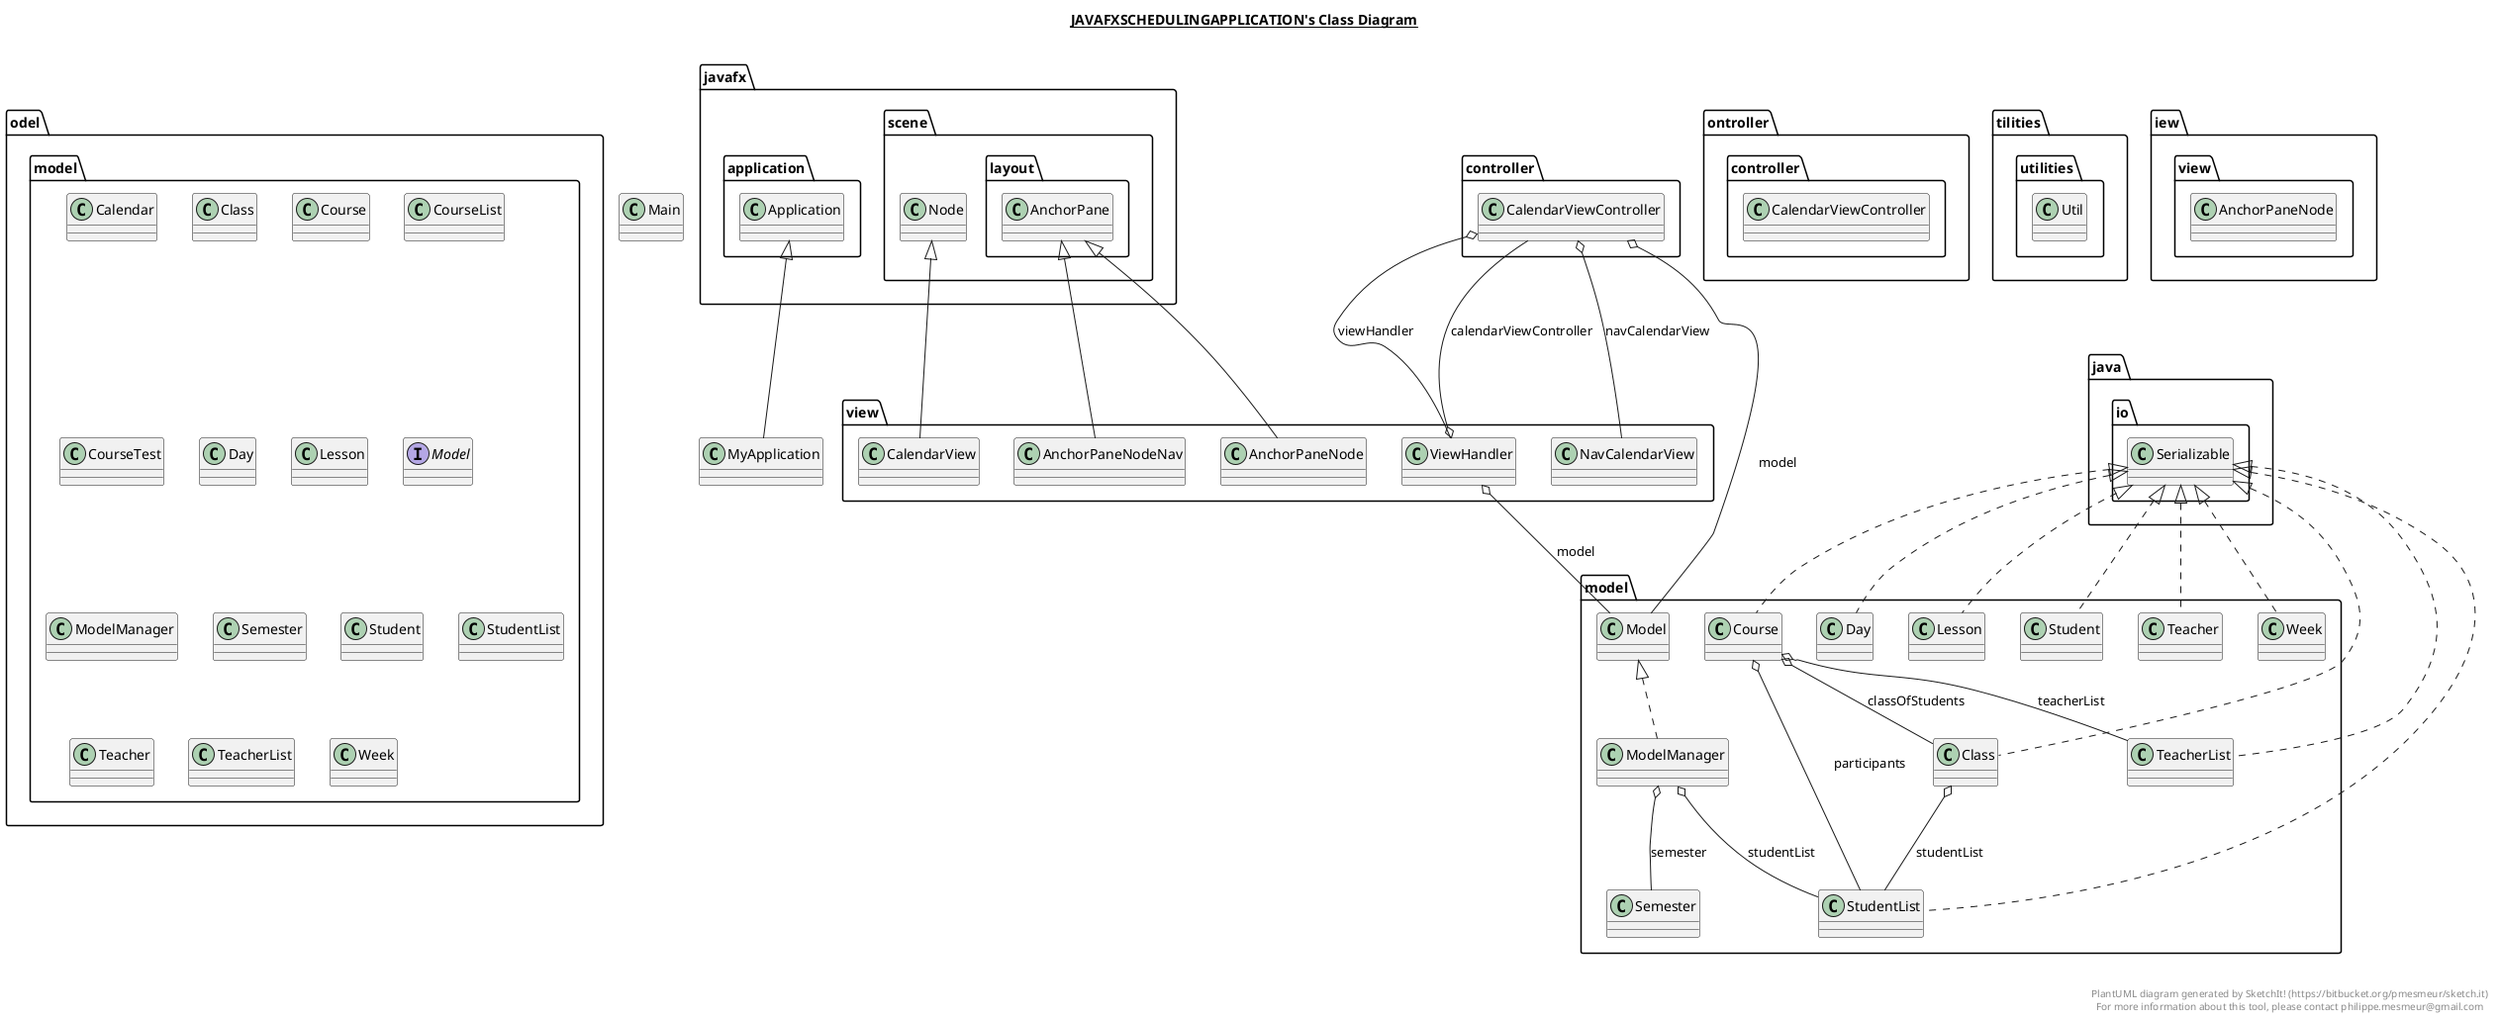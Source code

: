 @startuml

title __JAVAFXSCHEDULINGAPPLICATION's Class Diagram__\n


    class Main {
    }

  


    class MyApplication {
    }

  


    namespace ontroller {
      class controller.CalendarViewController {
      }
    }


    namespace odel {
      class model.Calendar {
      }
    }

  


    namespace odel {
      class model.Class {
      }
    }

  


    namespace odel {
      class model.Course {
      }
    }

  


    namespace odel {
      class model.CourseList {
      }
    }

  


    namespace odel {
      class model.CourseTest {
      }
    }

  


    namespace odel {
      class model.Day {
      }
    }

  


    namespace odel {
      class model.Lesson {
      }
    }

  


    namespace odel {
      interface model.Model {
      }
    }

  


    namespace odel {
      class model.ModelManager {
      }
    }

  


    namespace odel {
      class model.Semester {
      }
    }

  


    namespace odel {
      class model.Student {
      }
    }

  


    namespace odel {
      class model.StudentList {
      }
    }



    namespace odel {
      class model.Teacher {
      }
    }

  


    namespace odel {
      class model.TeacherList {
      }
    }



    namespace odel {
      class model.Week {
      }
    }

  


    namespace tilities {
      class utilities.Util {
      }
    }

  


    namespace iew {
      class view.AnchorPaneNode {
      }
    }

  


    namespace view {
      class view.AnchorPaneNodeNav {
      }
    }

  


    namespace view {
      class view.CalendarView {
      }
    }

  


    namespace view {
      class view.NavCalendarView {
      }
    }

  


    namespace iew {
      class view.ViewHandler {
      }
    }

  

  MyApplication -up-|> javafx.application.Application
  controller.CalendarViewController o-- model.Model : model
  controller.CalendarViewController o-- view.NavCalendarView : navCalendarView
  controller.CalendarViewController o-- view.ViewHandler : viewHandler
  model.Class .up.|> java.io.Serializable
  model.Class o-- model.StudentList : studentList
  model.Course .up.|> java.io.Serializable
  model.Course o-- model.Class : classOfStudents
  model.Course o-- model.StudentList : participants
  model.Course o-- model.TeacherList : teacherList
  model.Day .up.|> java.io.Serializable
  model.Lesson .up.|> java.io.Serializable
  model.ModelManager .up.|> model.Model
  model.ModelManager o-- model.Semester : semester
  model.ModelManager o-- model.StudentList : studentList
  model.Student .up.|> java.io.Serializable
  model.StudentList .up.|> java.io.Serializable
  model.Teacher .up.|> java.io.Serializable
  model.TeacherList .up.|> java.io.Serializable
  model.Week .up.|> java.io.Serializable
  view.AnchorPaneNode -up-|> javafx.scene.layout.AnchorPane
  view.AnchorPaneNodeNav -up-|> javafx.scene.layout.AnchorPane
  view.CalendarView -up-|> javafx.scene.Node
  view.ViewHandler o-- controller.CalendarViewController : calendarViewController
  view.ViewHandler o-- model.Model : model


right footer


PlantUML diagram generated by SketchIt! (https://bitbucket.org/pmesmeur/sketch.it)
For more information about this tool, please contact philippe.mesmeur@gmail.com
endfooter

@enduml
